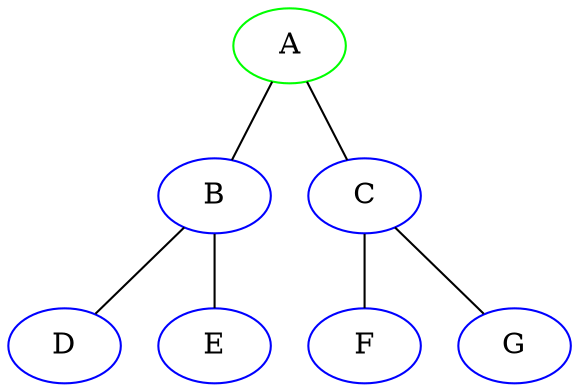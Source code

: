 graph {
A [color=green]
B [color=blue]
C [color=blue]
D [color=blue]
E [color=blue]
F [color=blue]
G [color=blue]
 A -- B
 A -- C
 B -- D
 B -- E
 C -- F
 C -- G
}
